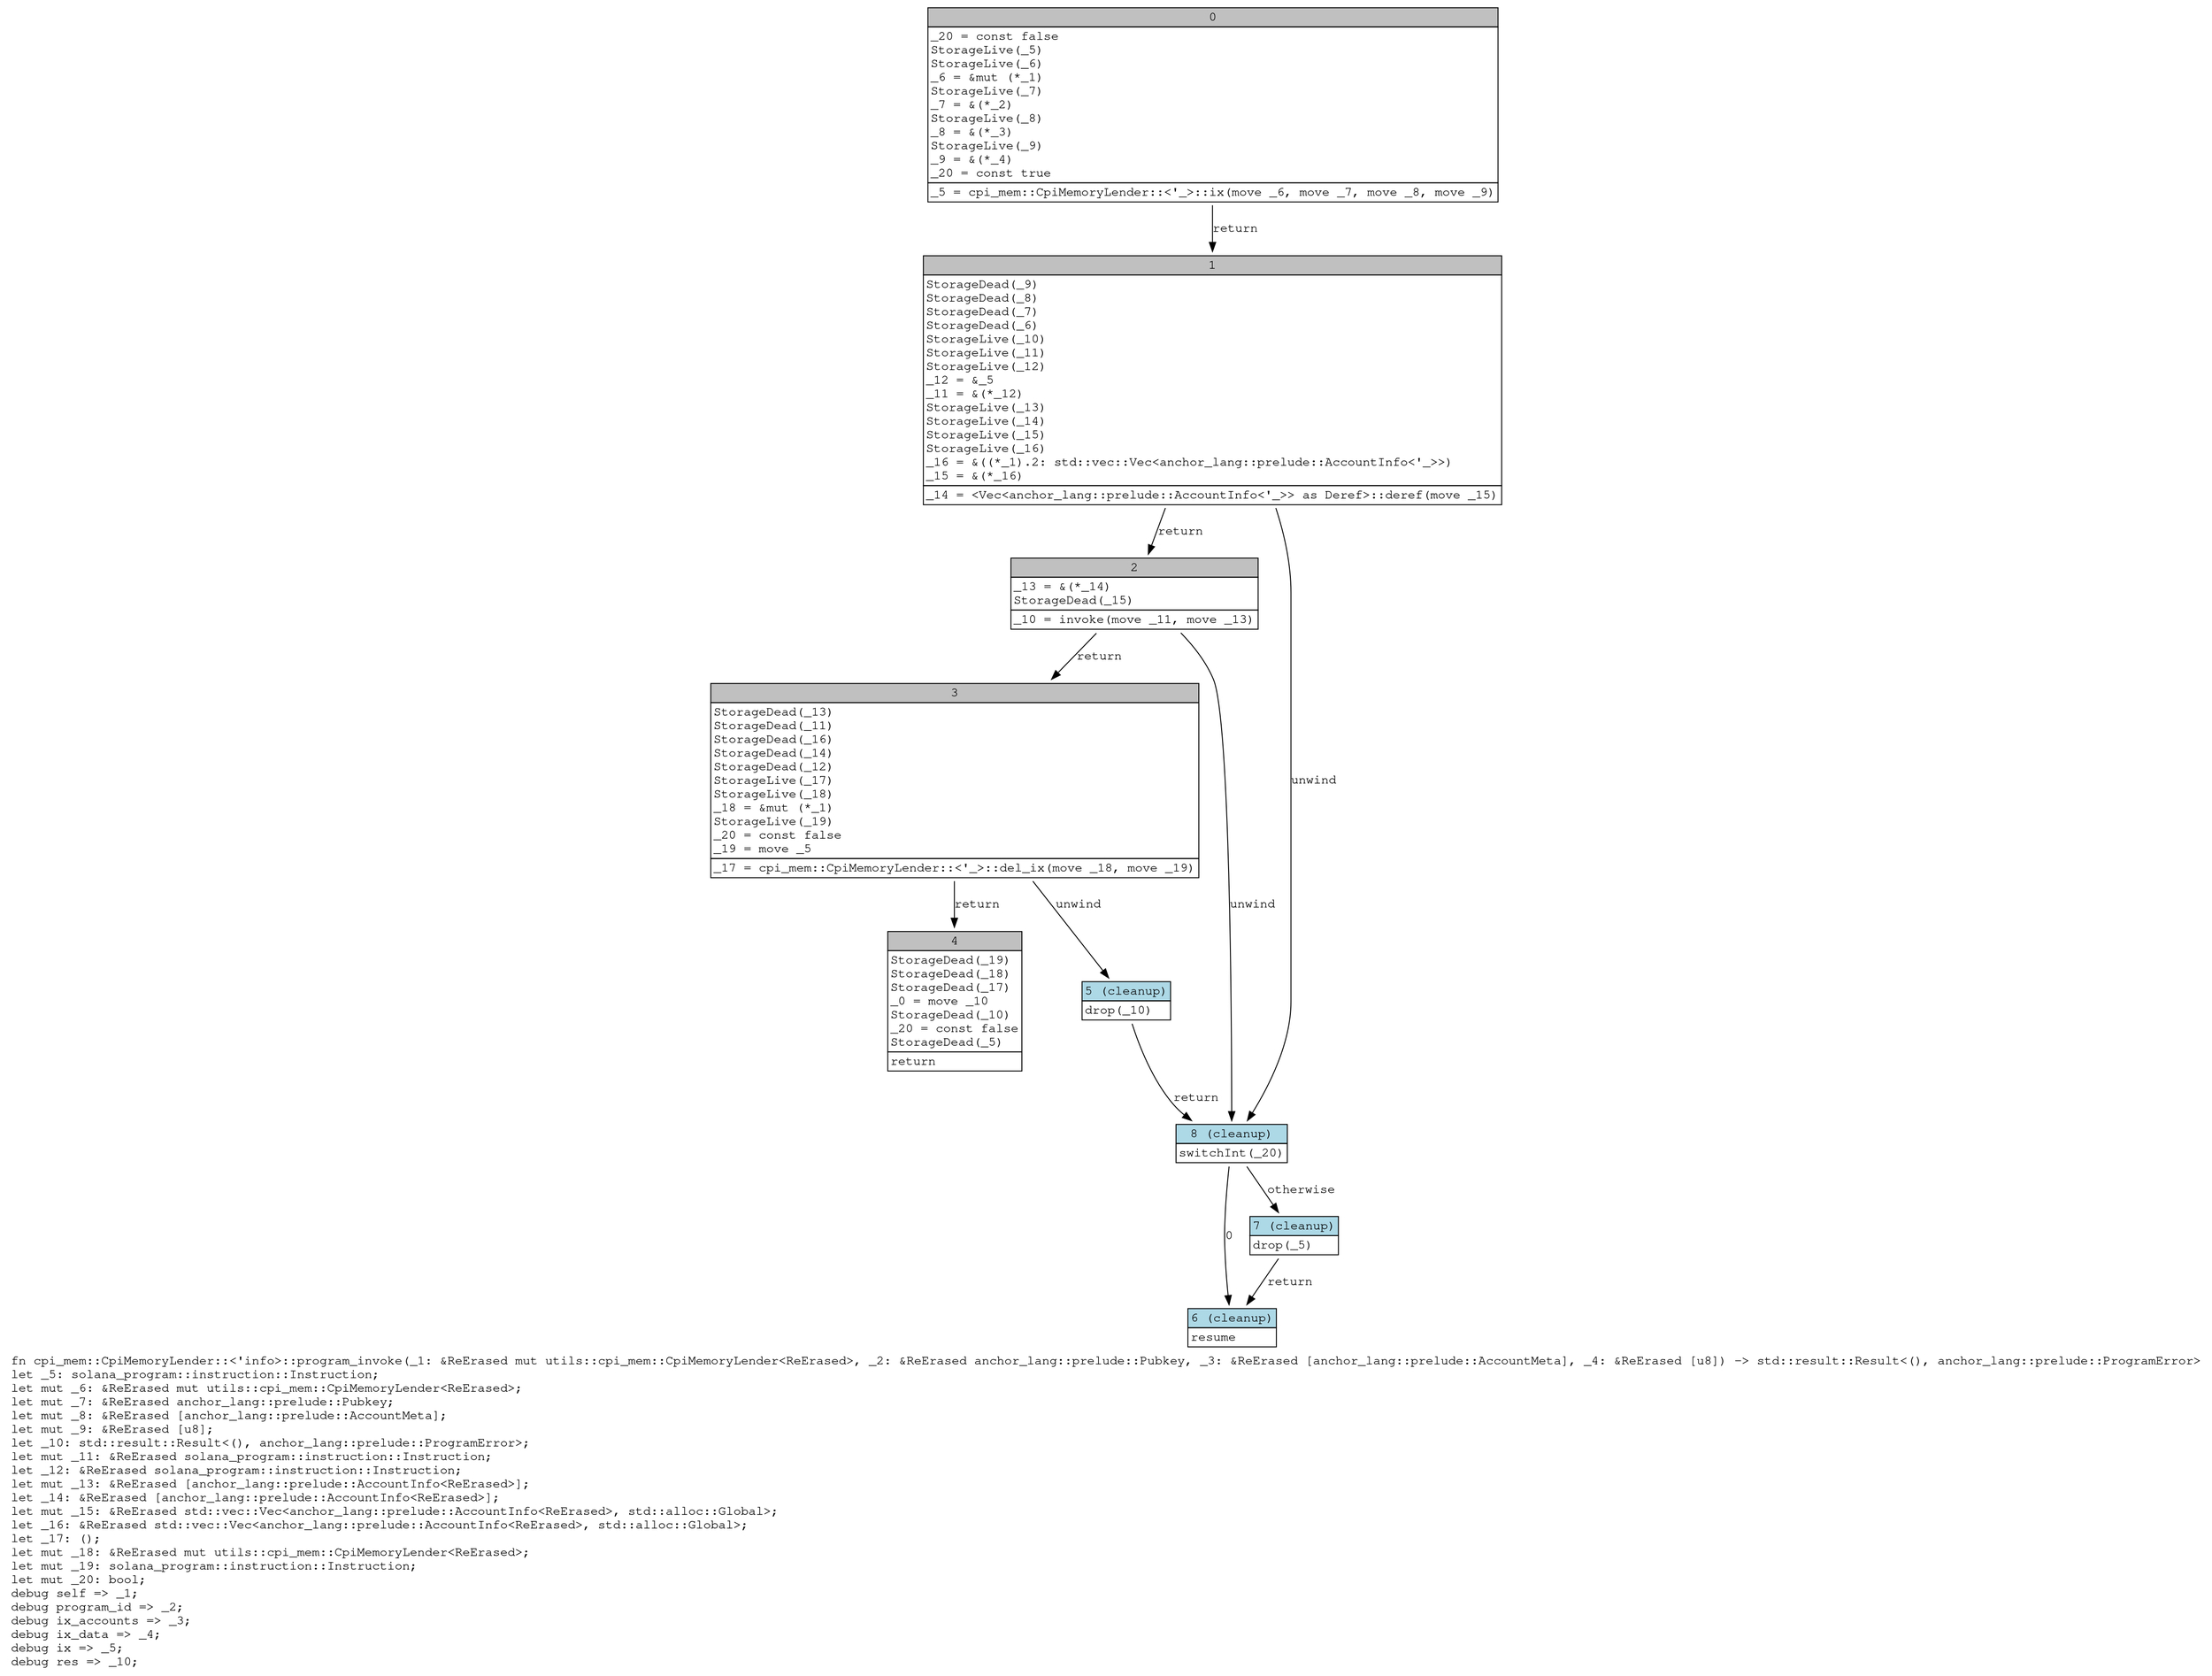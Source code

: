 digraph Mir_0_566 {
    graph [fontname="Courier, monospace"];
    node [fontname="Courier, monospace"];
    edge [fontname="Courier, monospace"];
    label=<fn cpi_mem::CpiMemoryLender::&lt;'info&gt;::program_invoke(_1: &amp;ReErased mut utils::cpi_mem::CpiMemoryLender&lt;ReErased&gt;, _2: &amp;ReErased anchor_lang::prelude::Pubkey, _3: &amp;ReErased [anchor_lang::prelude::AccountMeta], _4: &amp;ReErased [u8]) -&gt; std::result::Result&lt;(), anchor_lang::prelude::ProgramError&gt;<br align="left"/>let _5: solana_program::instruction::Instruction;<br align="left"/>let mut _6: &amp;ReErased mut utils::cpi_mem::CpiMemoryLender&lt;ReErased&gt;;<br align="left"/>let mut _7: &amp;ReErased anchor_lang::prelude::Pubkey;<br align="left"/>let mut _8: &amp;ReErased [anchor_lang::prelude::AccountMeta];<br align="left"/>let mut _9: &amp;ReErased [u8];<br align="left"/>let _10: std::result::Result&lt;(), anchor_lang::prelude::ProgramError&gt;;<br align="left"/>let mut _11: &amp;ReErased solana_program::instruction::Instruction;<br align="left"/>let _12: &amp;ReErased solana_program::instruction::Instruction;<br align="left"/>let mut _13: &amp;ReErased [anchor_lang::prelude::AccountInfo&lt;ReErased&gt;];<br align="left"/>let _14: &amp;ReErased [anchor_lang::prelude::AccountInfo&lt;ReErased&gt;];<br align="left"/>let mut _15: &amp;ReErased std::vec::Vec&lt;anchor_lang::prelude::AccountInfo&lt;ReErased&gt;, std::alloc::Global&gt;;<br align="left"/>let _16: &amp;ReErased std::vec::Vec&lt;anchor_lang::prelude::AccountInfo&lt;ReErased&gt;, std::alloc::Global&gt;;<br align="left"/>let _17: ();<br align="left"/>let mut _18: &amp;ReErased mut utils::cpi_mem::CpiMemoryLender&lt;ReErased&gt;;<br align="left"/>let mut _19: solana_program::instruction::Instruction;<br align="left"/>let mut _20: bool;<br align="left"/>debug self =&gt; _1;<br align="left"/>debug program_id =&gt; _2;<br align="left"/>debug ix_accounts =&gt; _3;<br align="left"/>debug ix_data =&gt; _4;<br align="left"/>debug ix =&gt; _5;<br align="left"/>debug res =&gt; _10;<br align="left"/>>;
    bb0__0_566 [shape="none", label=<<table border="0" cellborder="1" cellspacing="0"><tr><td bgcolor="gray" align="center" colspan="1">0</td></tr><tr><td align="left" balign="left">_20 = const false<br/>StorageLive(_5)<br/>StorageLive(_6)<br/>_6 = &amp;mut (*_1)<br/>StorageLive(_7)<br/>_7 = &amp;(*_2)<br/>StorageLive(_8)<br/>_8 = &amp;(*_3)<br/>StorageLive(_9)<br/>_9 = &amp;(*_4)<br/>_20 = const true<br/></td></tr><tr><td align="left">_5 = cpi_mem::CpiMemoryLender::&lt;'_&gt;::ix(move _6, move _7, move _8, move _9)</td></tr></table>>];
    bb1__0_566 [shape="none", label=<<table border="0" cellborder="1" cellspacing="0"><tr><td bgcolor="gray" align="center" colspan="1">1</td></tr><tr><td align="left" balign="left">StorageDead(_9)<br/>StorageDead(_8)<br/>StorageDead(_7)<br/>StorageDead(_6)<br/>StorageLive(_10)<br/>StorageLive(_11)<br/>StorageLive(_12)<br/>_12 = &amp;_5<br/>_11 = &amp;(*_12)<br/>StorageLive(_13)<br/>StorageLive(_14)<br/>StorageLive(_15)<br/>StorageLive(_16)<br/>_16 = &amp;((*_1).2: std::vec::Vec&lt;anchor_lang::prelude::AccountInfo&lt;'_&gt;&gt;)<br/>_15 = &amp;(*_16)<br/></td></tr><tr><td align="left">_14 = &lt;Vec&lt;anchor_lang::prelude::AccountInfo&lt;'_&gt;&gt; as Deref&gt;::deref(move _15)</td></tr></table>>];
    bb2__0_566 [shape="none", label=<<table border="0" cellborder="1" cellspacing="0"><tr><td bgcolor="gray" align="center" colspan="1">2</td></tr><tr><td align="left" balign="left">_13 = &amp;(*_14)<br/>StorageDead(_15)<br/></td></tr><tr><td align="left">_10 = invoke(move _11, move _13)</td></tr></table>>];
    bb3__0_566 [shape="none", label=<<table border="0" cellborder="1" cellspacing="0"><tr><td bgcolor="gray" align="center" colspan="1">3</td></tr><tr><td align="left" balign="left">StorageDead(_13)<br/>StorageDead(_11)<br/>StorageDead(_16)<br/>StorageDead(_14)<br/>StorageDead(_12)<br/>StorageLive(_17)<br/>StorageLive(_18)<br/>_18 = &amp;mut (*_1)<br/>StorageLive(_19)<br/>_20 = const false<br/>_19 = move _5<br/></td></tr><tr><td align="left">_17 = cpi_mem::CpiMemoryLender::&lt;'_&gt;::del_ix(move _18, move _19)</td></tr></table>>];
    bb4__0_566 [shape="none", label=<<table border="0" cellborder="1" cellspacing="0"><tr><td bgcolor="gray" align="center" colspan="1">4</td></tr><tr><td align="left" balign="left">StorageDead(_19)<br/>StorageDead(_18)<br/>StorageDead(_17)<br/>_0 = move _10<br/>StorageDead(_10)<br/>_20 = const false<br/>StorageDead(_5)<br/></td></tr><tr><td align="left">return</td></tr></table>>];
    bb5__0_566 [shape="none", label=<<table border="0" cellborder="1" cellspacing="0"><tr><td bgcolor="lightblue" align="center" colspan="1">5 (cleanup)</td></tr><tr><td align="left">drop(_10)</td></tr></table>>];
    bb6__0_566 [shape="none", label=<<table border="0" cellborder="1" cellspacing="0"><tr><td bgcolor="lightblue" align="center" colspan="1">6 (cleanup)</td></tr><tr><td align="left">resume</td></tr></table>>];
    bb7__0_566 [shape="none", label=<<table border="0" cellborder="1" cellspacing="0"><tr><td bgcolor="lightblue" align="center" colspan="1">7 (cleanup)</td></tr><tr><td align="left">drop(_5)</td></tr></table>>];
    bb8__0_566 [shape="none", label=<<table border="0" cellborder="1" cellspacing="0"><tr><td bgcolor="lightblue" align="center" colspan="1">8 (cleanup)</td></tr><tr><td align="left">switchInt(_20)</td></tr></table>>];
    bb0__0_566 -> bb1__0_566 [label="return"];
    bb1__0_566 -> bb2__0_566 [label="return"];
    bb1__0_566 -> bb8__0_566 [label="unwind"];
    bb2__0_566 -> bb3__0_566 [label="return"];
    bb2__0_566 -> bb8__0_566 [label="unwind"];
    bb3__0_566 -> bb4__0_566 [label="return"];
    bb3__0_566 -> bb5__0_566 [label="unwind"];
    bb5__0_566 -> bb8__0_566 [label="return"];
    bb7__0_566 -> bb6__0_566 [label="return"];
    bb8__0_566 -> bb6__0_566 [label="0"];
    bb8__0_566 -> bb7__0_566 [label="otherwise"];
}
